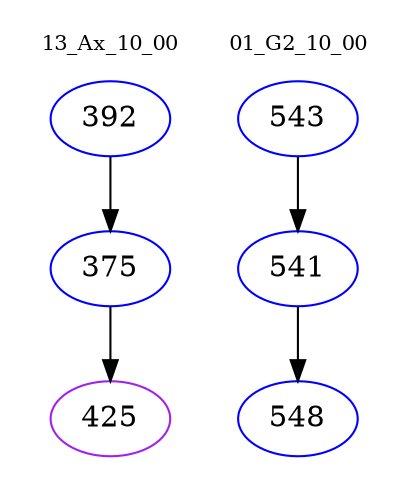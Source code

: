 digraph{
subgraph cluster_0 {
color = white
label = "13_Ax_10_00";
fontsize=10;
T0_392 [label="392", color="blue"]
T0_392 -> T0_375 [color="black"]
T0_375 [label="375", color="blue"]
T0_375 -> T0_425 [color="black"]
T0_425 [label="425", color="purple"]
}
subgraph cluster_1 {
color = white
label = "01_G2_10_00";
fontsize=10;
T1_543 [label="543", color="blue"]
T1_543 -> T1_541 [color="black"]
T1_541 [label="541", color="blue"]
T1_541 -> T1_548 [color="black"]
T1_548 [label="548", color="blue"]
}
}
